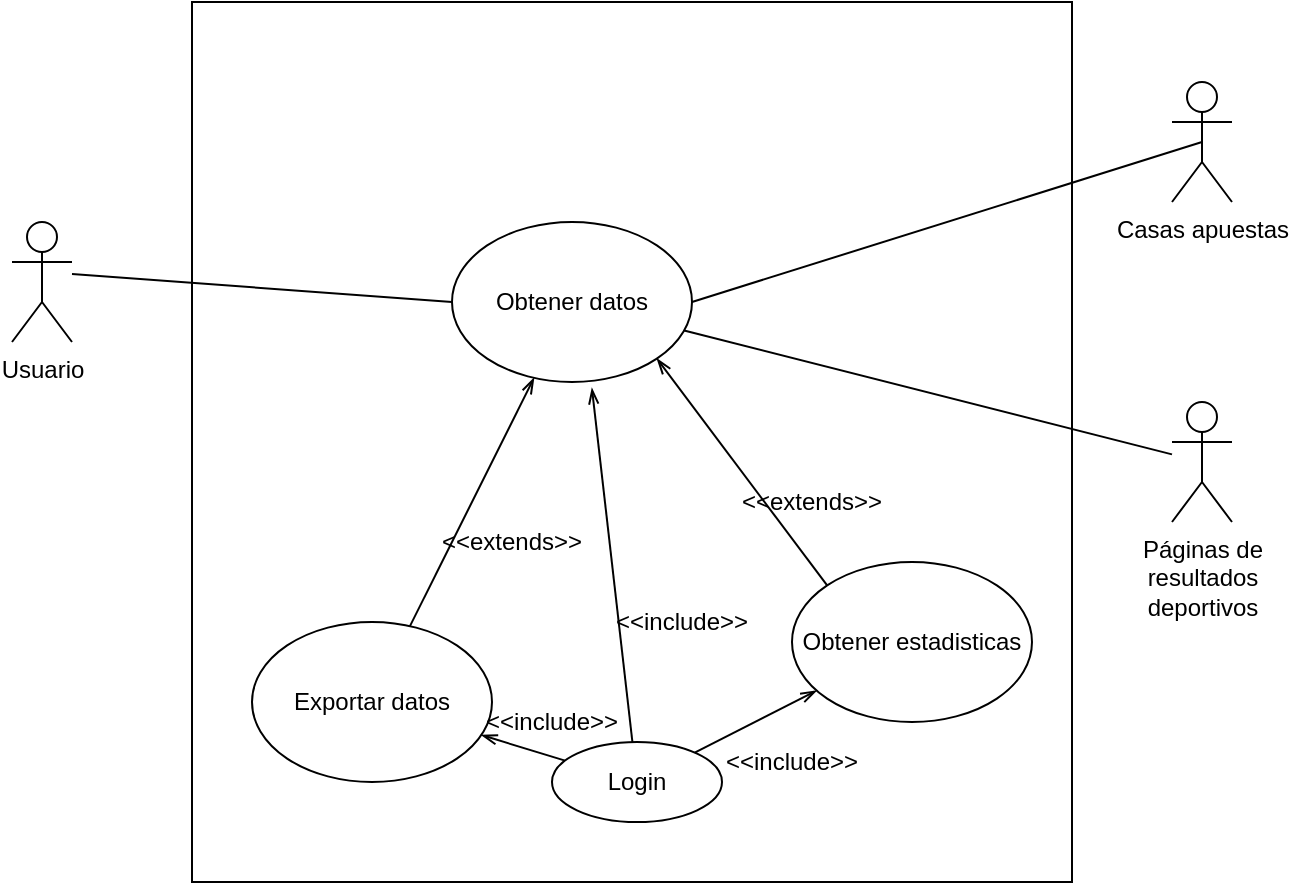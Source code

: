 <mxfile version="12.5.8" type="github">
  <diagram id="koSDf-8oMdk8nwm8_pve" name="Page-1">
    <mxGraphModel dx="768" dy="668" grid="1" gridSize="10" guides="1" tooltips="1" connect="1" arrows="1" fold="1" page="1" pageScale="1" pageWidth="850" pageHeight="1100" math="0" shadow="0">
      <root>
        <mxCell id="0"/>
        <mxCell id="1" parent="0"/>
        <mxCell id="7KtO6inaz9QOaPAK6rMS-1" value="" style="whiteSpace=wrap;html=1;aspect=fixed;fillColor=none;" parent="1" vertex="1">
          <mxGeometry x="170" y="10" width="440" height="440" as="geometry"/>
        </mxCell>
        <mxCell id="sqa8HyRBBxrVmal0rR0Y-12" style="edgeStyle=none;rounded=0;orthogonalLoop=1;jettySize=auto;html=1;entryX=0;entryY=0.5;entryDx=0;entryDy=0;endArrow=none;endFill=0;" parent="1" target="sqa8HyRBBxrVmal0rR0Y-2" edge="1">
          <mxGeometry relative="1" as="geometry">
            <mxPoint x="110" y="146" as="sourcePoint"/>
          </mxGeometry>
        </mxCell>
        <mxCell id="sqa8HyRBBxrVmal0rR0Y-13" style="edgeStyle=none;rounded=0;orthogonalLoop=1;jettySize=auto;html=1;endArrow=none;endFill=0;startArrow=openThin;startFill=0;" parent="1" source="sqa8HyRBBxrVmal0rR0Y-2" target="sqa8HyRBBxrVmal0rR0Y-7" edge="1">
          <mxGeometry relative="1" as="geometry"/>
        </mxCell>
        <mxCell id="sqa8HyRBBxrVmal0rR0Y-1" value="Usuario" style="shape=umlActor;verticalLabelPosition=bottom;labelBackgroundColor=#ffffff;verticalAlign=top;html=1;outlineConnect=0;" parent="1" vertex="1">
          <mxGeometry x="80" y="120" width="30" height="60" as="geometry"/>
        </mxCell>
        <mxCell id="sqa8HyRBBxrVmal0rR0Y-14" style="edgeStyle=none;rounded=0;orthogonalLoop=1;jettySize=auto;html=1;exitX=1;exitY=0.5;exitDx=0;exitDy=0;entryX=0.5;entryY=0.5;entryDx=0;entryDy=0;entryPerimeter=0;endArrow=none;endFill=0;" parent="1" source="sqa8HyRBBxrVmal0rR0Y-2" target="sqa8HyRBBxrVmal0rR0Y-3" edge="1">
          <mxGeometry relative="1" as="geometry"/>
        </mxCell>
        <mxCell id="sqa8HyRBBxrVmal0rR0Y-2" value="Obtener datos" style="ellipse;whiteSpace=wrap;html=1;" parent="1" vertex="1">
          <mxGeometry x="300" y="120" width="120" height="80" as="geometry"/>
        </mxCell>
        <mxCell id="sqa8HyRBBxrVmal0rR0Y-3" value="Casas apuestas" style="shape=umlActor;verticalLabelPosition=bottom;labelBackgroundColor=#ffffff;verticalAlign=top;html=1;outlineConnect=0;" parent="1" vertex="1">
          <mxGeometry x="660" y="50" width="30" height="60" as="geometry"/>
        </mxCell>
        <mxCell id="sqa8HyRBBxrVmal0rR0Y-15" style="edgeStyle=none;rounded=0;orthogonalLoop=1;jettySize=auto;html=1;endArrow=none;endFill=0;" parent="1" source="sqa8HyRBBxrVmal0rR0Y-6" target="sqa8HyRBBxrVmal0rR0Y-2" edge="1">
          <mxGeometry relative="1" as="geometry">
            <mxPoint x="390" y="100" as="targetPoint"/>
          </mxGeometry>
        </mxCell>
        <mxCell id="sqa8HyRBBxrVmal0rR0Y-6" value="&lt;div&gt;Páginas de &lt;br&gt;&lt;/div&gt;&lt;div&gt;resultados &lt;br&gt;&lt;/div&gt;&lt;div&gt;deportivos&lt;/div&gt;" style="shape=umlActor;verticalLabelPosition=bottom;labelBackgroundColor=#ffffff;verticalAlign=top;html=1;outlineConnect=0;" parent="1" vertex="1">
          <mxGeometry x="660" y="210" width="30" height="60" as="geometry"/>
        </mxCell>
        <mxCell id="sqa8HyRBBxrVmal0rR0Y-7" value="Exportar datos" style="ellipse;whiteSpace=wrap;html=1;" parent="1" vertex="1">
          <mxGeometry x="200" y="320" width="120" height="80" as="geometry"/>
        </mxCell>
        <mxCell id="sqa8HyRBBxrVmal0rR0Y-9" style="rounded=0;orthogonalLoop=1;jettySize=auto;html=1;exitX=0;exitY=0;exitDx=0;exitDy=0;endArrow=openThin;endFill=0;entryX=1;entryY=1;entryDx=0;entryDy=0;" parent="1" source="sqa8HyRBBxrVmal0rR0Y-8" target="sqa8HyRBBxrVmal0rR0Y-2" edge="1">
          <mxGeometry relative="1" as="geometry">
            <mxPoint x="320" y="270" as="targetPoint"/>
          </mxGeometry>
        </mxCell>
        <mxCell id="sqa8HyRBBxrVmal0rR0Y-8" value="Obtener estadisticas" style="ellipse;whiteSpace=wrap;html=1;" parent="1" vertex="1">
          <mxGeometry x="470" y="290" width="120" height="80" as="geometry"/>
        </mxCell>
        <mxCell id="sqa8HyRBBxrVmal0rR0Y-10" value="&amp;lt;&amp;lt;extends&amp;gt;&amp;gt;" style="text;html=1;strokeColor=none;fillColor=none;align=center;verticalAlign=middle;whiteSpace=wrap;rounded=0;" parent="1" vertex="1">
          <mxGeometry x="460" y="250" width="40" height="20" as="geometry"/>
        </mxCell>
        <mxCell id="7KtO6inaz9QOaPAK6rMS-2" value="&amp;lt;&amp;lt;extends&amp;gt;&amp;gt;" style="text;html=1;strokeColor=none;fillColor=none;align=center;verticalAlign=middle;whiteSpace=wrap;rounded=0;" parent="1" vertex="1">
          <mxGeometry x="310" y="270" width="40" height="20" as="geometry"/>
        </mxCell>
        <mxCell id="7KtO6inaz9QOaPAK6rMS-4" style="rounded=0;orthogonalLoop=1;jettySize=auto;html=1;startArrow=none;startFill=0;endArrow=openThin;endFill=0;entryX=0.583;entryY=1.038;entryDx=0;entryDy=0;entryPerimeter=0;" parent="1" source="7KtO6inaz9QOaPAK6rMS-3" target="sqa8HyRBBxrVmal0rR0Y-2" edge="1">
          <mxGeometry relative="1" as="geometry">
            <mxPoint x="370" y="210" as="targetPoint"/>
          </mxGeometry>
        </mxCell>
        <mxCell id="72a-oPh5Rh1uW49FQSvU-2" style="rounded=0;orthogonalLoop=1;jettySize=auto;html=1;endArrow=openThin;endFill=0;" edge="1" parent="1" source="7KtO6inaz9QOaPAK6rMS-3" target="sqa8HyRBBxrVmal0rR0Y-7">
          <mxGeometry relative="1" as="geometry"/>
        </mxCell>
        <mxCell id="72a-oPh5Rh1uW49FQSvU-3" style="edgeStyle=none;rounded=0;orthogonalLoop=1;jettySize=auto;html=1;endArrow=openThin;endFill=0;" edge="1" parent="1" source="7KtO6inaz9QOaPAK6rMS-3" target="sqa8HyRBBxrVmal0rR0Y-8">
          <mxGeometry relative="1" as="geometry"/>
        </mxCell>
        <mxCell id="7KtO6inaz9QOaPAK6rMS-3" value="Login" style="ellipse;whiteSpace=wrap;html=1;fillColor=none;" parent="1" vertex="1">
          <mxGeometry x="350" y="380" width="85" height="40" as="geometry"/>
        </mxCell>
        <mxCell id="7KtO6inaz9QOaPAK6rMS-5" value="&amp;lt;&amp;lt;include&amp;gt;&amp;gt;" style="text;html=1;strokeColor=none;fillColor=none;align=center;verticalAlign=middle;whiteSpace=wrap;rounded=0;" parent="1" vertex="1">
          <mxGeometry x="395" y="310" width="40" height="20" as="geometry"/>
        </mxCell>
        <mxCell id="72a-oPh5Rh1uW49FQSvU-4" value="&amp;lt;&amp;lt;include&amp;gt;&amp;gt;" style="text;html=1;strokeColor=none;fillColor=none;align=center;verticalAlign=middle;whiteSpace=wrap;rounded=0;" vertex="1" parent="1">
          <mxGeometry x="450" y="380" width="40" height="20" as="geometry"/>
        </mxCell>
        <mxCell id="72a-oPh5Rh1uW49FQSvU-5" value="&amp;lt;&amp;lt;include&amp;gt;&amp;gt;" style="text;html=1;strokeColor=none;fillColor=none;align=center;verticalAlign=middle;whiteSpace=wrap;rounded=0;" vertex="1" parent="1">
          <mxGeometry x="330" y="360" width="40" height="20" as="geometry"/>
        </mxCell>
      </root>
    </mxGraphModel>
  </diagram>
</mxfile>
